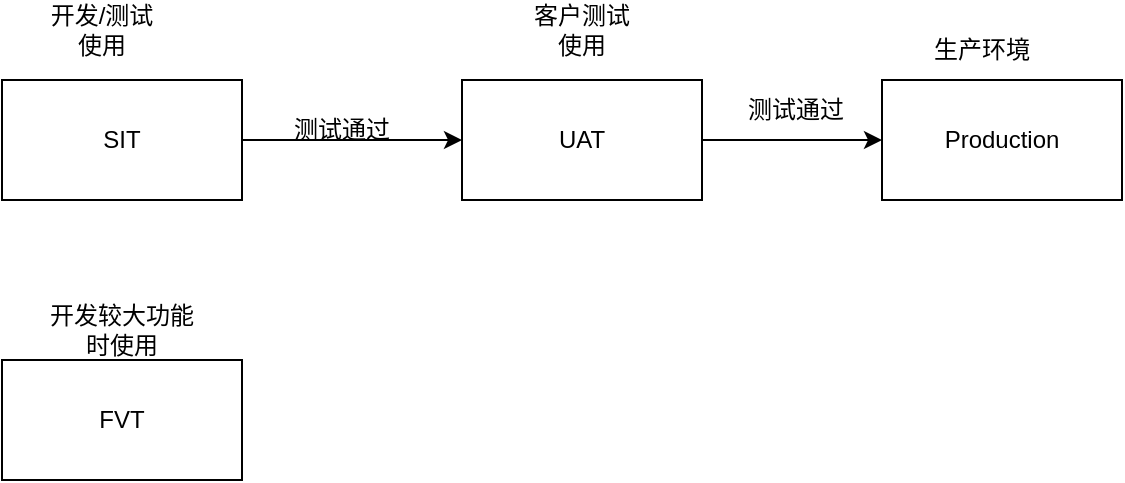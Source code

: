 <mxfile version="21.3.6" type="github">
  <diagram name="Page-1" id="M2GU9s7XtK033lkh8lzO">
    <mxGraphModel dx="2022" dy="1832" grid="1" gridSize="10" guides="1" tooltips="1" connect="1" arrows="1" fold="1" page="1" pageScale="1" pageWidth="827" pageHeight="1169" math="0" shadow="0">
      <root>
        <mxCell id="0" />
        <mxCell id="1" parent="0" />
        <mxCell id="Zf2AXMnW4BKDMe1pQFKk-25" value="" style="edgeStyle=orthogonalEdgeStyle;rounded=0;orthogonalLoop=1;jettySize=auto;html=1;entryX=0;entryY=0.5;entryDx=0;entryDy=0;" edge="1" parent="1" source="Zf2AXMnW4BKDMe1pQFKk-7" target="Zf2AXMnW4BKDMe1pQFKk-10">
          <mxGeometry relative="1" as="geometry" />
        </mxCell>
        <mxCell id="Zf2AXMnW4BKDMe1pQFKk-7" value="UAT" style="rounded=0;whiteSpace=wrap;html=1;" vertex="1" parent="1">
          <mxGeometry x="-550" y="-870" width="120" height="60" as="geometry" />
        </mxCell>
        <mxCell id="Zf2AXMnW4BKDMe1pQFKk-8" value="SIT" style="rounded=0;whiteSpace=wrap;html=1;" vertex="1" parent="1">
          <mxGeometry x="-780" y="-870" width="120" height="60" as="geometry" />
        </mxCell>
        <mxCell id="Zf2AXMnW4BKDMe1pQFKk-9" value="FVT" style="rounded=0;whiteSpace=wrap;html=1;" vertex="1" parent="1">
          <mxGeometry x="-780" y="-730" width="120" height="60" as="geometry" />
        </mxCell>
        <mxCell id="Zf2AXMnW4BKDMe1pQFKk-10" value="Production" style="rounded=0;whiteSpace=wrap;html=1;" vertex="1" parent="1">
          <mxGeometry x="-340" y="-870" width="120" height="60" as="geometry" />
        </mxCell>
        <mxCell id="Zf2AXMnW4BKDMe1pQFKk-13" value="开发/测试使用" style="text;html=1;strokeColor=none;fillColor=none;align=center;verticalAlign=middle;whiteSpace=wrap;rounded=0;" vertex="1" parent="1">
          <mxGeometry x="-760" y="-910" width="60" height="30" as="geometry" />
        </mxCell>
        <mxCell id="Zf2AXMnW4BKDMe1pQFKk-15" value="开发较大功能时使用" style="text;html=1;strokeColor=none;fillColor=none;align=center;verticalAlign=middle;whiteSpace=wrap;rounded=0;" vertex="1" parent="1">
          <mxGeometry x="-760" y="-760" width="80" height="30" as="geometry" />
        </mxCell>
        <mxCell id="Zf2AXMnW4BKDMe1pQFKk-16" value="客户测试使用" style="text;html=1;strokeColor=none;fillColor=none;align=center;verticalAlign=middle;whiteSpace=wrap;rounded=0;" vertex="1" parent="1">
          <mxGeometry x="-520" y="-910" width="60" height="30" as="geometry" />
        </mxCell>
        <mxCell id="Zf2AXMnW4BKDMe1pQFKk-17" value="生产环境" style="text;html=1;strokeColor=none;fillColor=none;align=center;verticalAlign=middle;whiteSpace=wrap;rounded=0;" vertex="1" parent="1">
          <mxGeometry x="-320" y="-900" width="60" height="30" as="geometry" />
        </mxCell>
        <mxCell id="Zf2AXMnW4BKDMe1pQFKk-19" value="" style="endArrow=classic;html=1;rounded=0;exitX=1;exitY=0.5;exitDx=0;exitDy=0;entryX=0;entryY=0.5;entryDx=0;entryDy=0;" edge="1" parent="1" source="Zf2AXMnW4BKDMe1pQFKk-8" target="Zf2AXMnW4BKDMe1pQFKk-7">
          <mxGeometry width="50" height="50" relative="1" as="geometry">
            <mxPoint x="-350" y="-640" as="sourcePoint" />
            <mxPoint x="-560" y="-840" as="targetPoint" />
          </mxGeometry>
        </mxCell>
        <mxCell id="Zf2AXMnW4BKDMe1pQFKk-21" value="测试通过" style="text;html=1;strokeColor=none;fillColor=none;align=center;verticalAlign=middle;whiteSpace=wrap;rounded=0;" vertex="1" parent="1">
          <mxGeometry x="-640" y="-860" width="60" height="30" as="geometry" />
        </mxCell>
        <mxCell id="Zf2AXMnW4BKDMe1pQFKk-24" value="测试通过" style="text;html=1;strokeColor=none;fillColor=none;align=center;verticalAlign=middle;whiteSpace=wrap;rounded=0;" vertex="1" parent="1">
          <mxGeometry x="-413.5" y="-870" width="60" height="30" as="geometry" />
        </mxCell>
      </root>
    </mxGraphModel>
  </diagram>
</mxfile>
